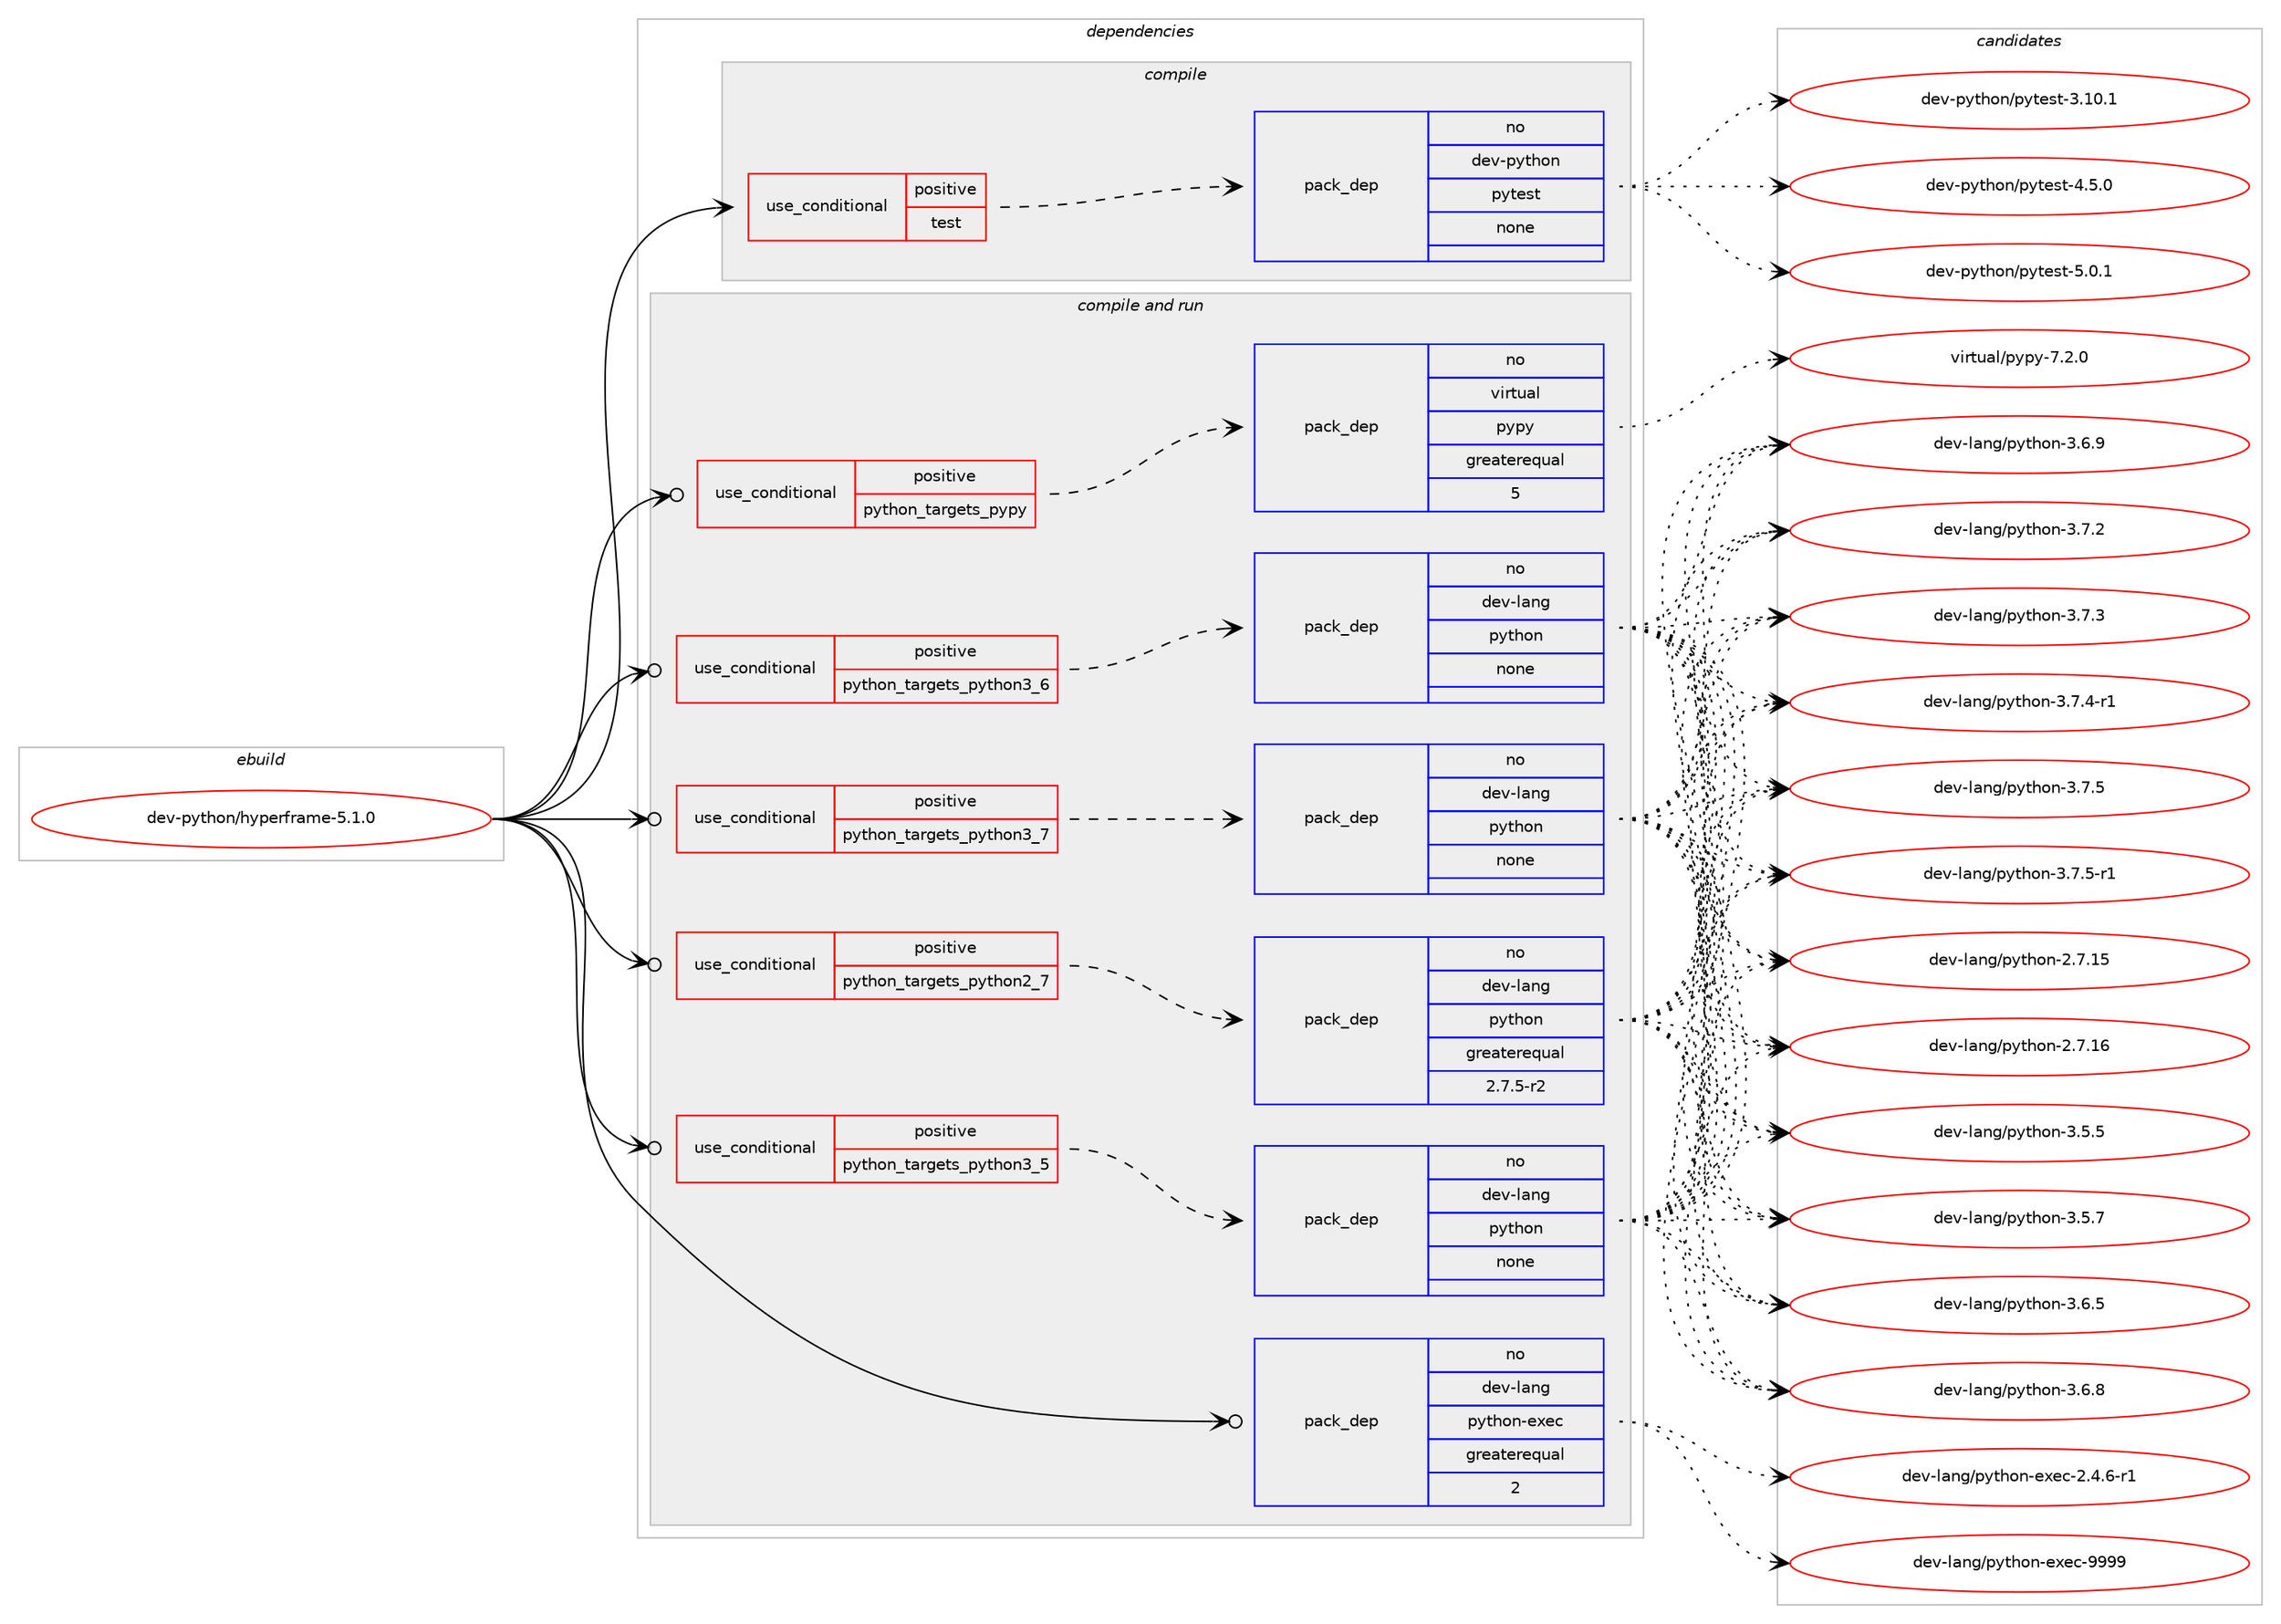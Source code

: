 digraph prolog {

# *************
# Graph options
# *************

newrank=true;
concentrate=true;
compound=true;
graph [rankdir=LR,fontname=Helvetica,fontsize=10,ranksep=1.5];#, ranksep=2.5, nodesep=0.2];
edge  [arrowhead=vee];
node  [fontname=Helvetica,fontsize=10];

# **********
# The ebuild
# **********

subgraph cluster_leftcol {
color=gray;
rank=same;
label=<<i>ebuild</i>>;
id [label="dev-python/hyperframe-5.1.0", color=red, width=4, href="../dev-python/hyperframe-5.1.0.svg"];
}

# ****************
# The dependencies
# ****************

subgraph cluster_midcol {
color=gray;
label=<<i>dependencies</i>>;
subgraph cluster_compile {
fillcolor="#eeeeee";
style=filled;
label=<<i>compile</i>>;
subgraph cond140642 {
dependency608868 [label=<<TABLE BORDER="0" CELLBORDER="1" CELLSPACING="0" CELLPADDING="4"><TR><TD ROWSPAN="3" CELLPADDING="10">use_conditional</TD></TR><TR><TD>positive</TD></TR><TR><TD>test</TD></TR></TABLE>>, shape=none, color=red];
subgraph pack456427 {
dependency608869 [label=<<TABLE BORDER="0" CELLBORDER="1" CELLSPACING="0" CELLPADDING="4" WIDTH="220"><TR><TD ROWSPAN="6" CELLPADDING="30">pack_dep</TD></TR><TR><TD WIDTH="110">no</TD></TR><TR><TD>dev-python</TD></TR><TR><TD>pytest</TD></TR><TR><TD>none</TD></TR><TR><TD></TD></TR></TABLE>>, shape=none, color=blue];
}
dependency608868:e -> dependency608869:w [weight=20,style="dashed",arrowhead="vee"];
}
id:e -> dependency608868:w [weight=20,style="solid",arrowhead="vee"];
}
subgraph cluster_compileandrun {
fillcolor="#eeeeee";
style=filled;
label=<<i>compile and run</i>>;
subgraph cond140643 {
dependency608870 [label=<<TABLE BORDER="0" CELLBORDER="1" CELLSPACING="0" CELLPADDING="4"><TR><TD ROWSPAN="3" CELLPADDING="10">use_conditional</TD></TR><TR><TD>positive</TD></TR><TR><TD>python_targets_pypy</TD></TR></TABLE>>, shape=none, color=red];
subgraph pack456428 {
dependency608871 [label=<<TABLE BORDER="0" CELLBORDER="1" CELLSPACING="0" CELLPADDING="4" WIDTH="220"><TR><TD ROWSPAN="6" CELLPADDING="30">pack_dep</TD></TR><TR><TD WIDTH="110">no</TD></TR><TR><TD>virtual</TD></TR><TR><TD>pypy</TD></TR><TR><TD>greaterequal</TD></TR><TR><TD>5</TD></TR></TABLE>>, shape=none, color=blue];
}
dependency608870:e -> dependency608871:w [weight=20,style="dashed",arrowhead="vee"];
}
id:e -> dependency608870:w [weight=20,style="solid",arrowhead="odotvee"];
subgraph cond140644 {
dependency608872 [label=<<TABLE BORDER="0" CELLBORDER="1" CELLSPACING="0" CELLPADDING="4"><TR><TD ROWSPAN="3" CELLPADDING="10">use_conditional</TD></TR><TR><TD>positive</TD></TR><TR><TD>python_targets_python2_7</TD></TR></TABLE>>, shape=none, color=red];
subgraph pack456429 {
dependency608873 [label=<<TABLE BORDER="0" CELLBORDER="1" CELLSPACING="0" CELLPADDING="4" WIDTH="220"><TR><TD ROWSPAN="6" CELLPADDING="30">pack_dep</TD></TR><TR><TD WIDTH="110">no</TD></TR><TR><TD>dev-lang</TD></TR><TR><TD>python</TD></TR><TR><TD>greaterequal</TD></TR><TR><TD>2.7.5-r2</TD></TR></TABLE>>, shape=none, color=blue];
}
dependency608872:e -> dependency608873:w [weight=20,style="dashed",arrowhead="vee"];
}
id:e -> dependency608872:w [weight=20,style="solid",arrowhead="odotvee"];
subgraph cond140645 {
dependency608874 [label=<<TABLE BORDER="0" CELLBORDER="1" CELLSPACING="0" CELLPADDING="4"><TR><TD ROWSPAN="3" CELLPADDING="10">use_conditional</TD></TR><TR><TD>positive</TD></TR><TR><TD>python_targets_python3_5</TD></TR></TABLE>>, shape=none, color=red];
subgraph pack456430 {
dependency608875 [label=<<TABLE BORDER="0" CELLBORDER="1" CELLSPACING="0" CELLPADDING="4" WIDTH="220"><TR><TD ROWSPAN="6" CELLPADDING="30">pack_dep</TD></TR><TR><TD WIDTH="110">no</TD></TR><TR><TD>dev-lang</TD></TR><TR><TD>python</TD></TR><TR><TD>none</TD></TR><TR><TD></TD></TR></TABLE>>, shape=none, color=blue];
}
dependency608874:e -> dependency608875:w [weight=20,style="dashed",arrowhead="vee"];
}
id:e -> dependency608874:w [weight=20,style="solid",arrowhead="odotvee"];
subgraph cond140646 {
dependency608876 [label=<<TABLE BORDER="0" CELLBORDER="1" CELLSPACING="0" CELLPADDING="4"><TR><TD ROWSPAN="3" CELLPADDING="10">use_conditional</TD></TR><TR><TD>positive</TD></TR><TR><TD>python_targets_python3_6</TD></TR></TABLE>>, shape=none, color=red];
subgraph pack456431 {
dependency608877 [label=<<TABLE BORDER="0" CELLBORDER="1" CELLSPACING="0" CELLPADDING="4" WIDTH="220"><TR><TD ROWSPAN="6" CELLPADDING="30">pack_dep</TD></TR><TR><TD WIDTH="110">no</TD></TR><TR><TD>dev-lang</TD></TR><TR><TD>python</TD></TR><TR><TD>none</TD></TR><TR><TD></TD></TR></TABLE>>, shape=none, color=blue];
}
dependency608876:e -> dependency608877:w [weight=20,style="dashed",arrowhead="vee"];
}
id:e -> dependency608876:w [weight=20,style="solid",arrowhead="odotvee"];
subgraph cond140647 {
dependency608878 [label=<<TABLE BORDER="0" CELLBORDER="1" CELLSPACING="0" CELLPADDING="4"><TR><TD ROWSPAN="3" CELLPADDING="10">use_conditional</TD></TR><TR><TD>positive</TD></TR><TR><TD>python_targets_python3_7</TD></TR></TABLE>>, shape=none, color=red];
subgraph pack456432 {
dependency608879 [label=<<TABLE BORDER="0" CELLBORDER="1" CELLSPACING="0" CELLPADDING="4" WIDTH="220"><TR><TD ROWSPAN="6" CELLPADDING="30">pack_dep</TD></TR><TR><TD WIDTH="110">no</TD></TR><TR><TD>dev-lang</TD></TR><TR><TD>python</TD></TR><TR><TD>none</TD></TR><TR><TD></TD></TR></TABLE>>, shape=none, color=blue];
}
dependency608878:e -> dependency608879:w [weight=20,style="dashed",arrowhead="vee"];
}
id:e -> dependency608878:w [weight=20,style="solid",arrowhead="odotvee"];
subgraph pack456433 {
dependency608880 [label=<<TABLE BORDER="0" CELLBORDER="1" CELLSPACING="0" CELLPADDING="4" WIDTH="220"><TR><TD ROWSPAN="6" CELLPADDING="30">pack_dep</TD></TR><TR><TD WIDTH="110">no</TD></TR><TR><TD>dev-lang</TD></TR><TR><TD>python-exec</TD></TR><TR><TD>greaterequal</TD></TR><TR><TD>2</TD></TR></TABLE>>, shape=none, color=blue];
}
id:e -> dependency608880:w [weight=20,style="solid",arrowhead="odotvee"];
}
subgraph cluster_run {
fillcolor="#eeeeee";
style=filled;
label=<<i>run</i>>;
}
}

# **************
# The candidates
# **************

subgraph cluster_choices {
rank=same;
color=gray;
label=<<i>candidates</i>>;

subgraph choice456427 {
color=black;
nodesep=1;
choice100101118451121211161041111104711212111610111511645514649484649 [label="dev-python/pytest-3.10.1", color=red, width=4,href="../dev-python/pytest-3.10.1.svg"];
choice1001011184511212111610411111047112121116101115116455246534648 [label="dev-python/pytest-4.5.0", color=red, width=4,href="../dev-python/pytest-4.5.0.svg"];
choice1001011184511212111610411111047112121116101115116455346484649 [label="dev-python/pytest-5.0.1", color=red, width=4,href="../dev-python/pytest-5.0.1.svg"];
dependency608869:e -> choice100101118451121211161041111104711212111610111511645514649484649:w [style=dotted,weight="100"];
dependency608869:e -> choice1001011184511212111610411111047112121116101115116455246534648:w [style=dotted,weight="100"];
dependency608869:e -> choice1001011184511212111610411111047112121116101115116455346484649:w [style=dotted,weight="100"];
}
subgraph choice456428 {
color=black;
nodesep=1;
choice1181051141161179710847112121112121455546504648 [label="virtual/pypy-7.2.0", color=red, width=4,href="../virtual/pypy-7.2.0.svg"];
dependency608871:e -> choice1181051141161179710847112121112121455546504648:w [style=dotted,weight="100"];
}
subgraph choice456429 {
color=black;
nodesep=1;
choice10010111845108971101034711212111610411111045504655464953 [label="dev-lang/python-2.7.15", color=red, width=4,href="../dev-lang/python-2.7.15.svg"];
choice10010111845108971101034711212111610411111045504655464954 [label="dev-lang/python-2.7.16", color=red, width=4,href="../dev-lang/python-2.7.16.svg"];
choice100101118451089711010347112121116104111110455146534653 [label="dev-lang/python-3.5.5", color=red, width=4,href="../dev-lang/python-3.5.5.svg"];
choice100101118451089711010347112121116104111110455146534655 [label="dev-lang/python-3.5.7", color=red, width=4,href="../dev-lang/python-3.5.7.svg"];
choice100101118451089711010347112121116104111110455146544653 [label="dev-lang/python-3.6.5", color=red, width=4,href="../dev-lang/python-3.6.5.svg"];
choice100101118451089711010347112121116104111110455146544656 [label="dev-lang/python-3.6.8", color=red, width=4,href="../dev-lang/python-3.6.8.svg"];
choice100101118451089711010347112121116104111110455146544657 [label="dev-lang/python-3.6.9", color=red, width=4,href="../dev-lang/python-3.6.9.svg"];
choice100101118451089711010347112121116104111110455146554650 [label="dev-lang/python-3.7.2", color=red, width=4,href="../dev-lang/python-3.7.2.svg"];
choice100101118451089711010347112121116104111110455146554651 [label="dev-lang/python-3.7.3", color=red, width=4,href="../dev-lang/python-3.7.3.svg"];
choice1001011184510897110103471121211161041111104551465546524511449 [label="dev-lang/python-3.7.4-r1", color=red, width=4,href="../dev-lang/python-3.7.4-r1.svg"];
choice100101118451089711010347112121116104111110455146554653 [label="dev-lang/python-3.7.5", color=red, width=4,href="../dev-lang/python-3.7.5.svg"];
choice1001011184510897110103471121211161041111104551465546534511449 [label="dev-lang/python-3.7.5-r1", color=red, width=4,href="../dev-lang/python-3.7.5-r1.svg"];
dependency608873:e -> choice10010111845108971101034711212111610411111045504655464953:w [style=dotted,weight="100"];
dependency608873:e -> choice10010111845108971101034711212111610411111045504655464954:w [style=dotted,weight="100"];
dependency608873:e -> choice100101118451089711010347112121116104111110455146534653:w [style=dotted,weight="100"];
dependency608873:e -> choice100101118451089711010347112121116104111110455146534655:w [style=dotted,weight="100"];
dependency608873:e -> choice100101118451089711010347112121116104111110455146544653:w [style=dotted,weight="100"];
dependency608873:e -> choice100101118451089711010347112121116104111110455146544656:w [style=dotted,weight="100"];
dependency608873:e -> choice100101118451089711010347112121116104111110455146544657:w [style=dotted,weight="100"];
dependency608873:e -> choice100101118451089711010347112121116104111110455146554650:w [style=dotted,weight="100"];
dependency608873:e -> choice100101118451089711010347112121116104111110455146554651:w [style=dotted,weight="100"];
dependency608873:e -> choice1001011184510897110103471121211161041111104551465546524511449:w [style=dotted,weight="100"];
dependency608873:e -> choice100101118451089711010347112121116104111110455146554653:w [style=dotted,weight="100"];
dependency608873:e -> choice1001011184510897110103471121211161041111104551465546534511449:w [style=dotted,weight="100"];
}
subgraph choice456430 {
color=black;
nodesep=1;
choice10010111845108971101034711212111610411111045504655464953 [label="dev-lang/python-2.7.15", color=red, width=4,href="../dev-lang/python-2.7.15.svg"];
choice10010111845108971101034711212111610411111045504655464954 [label="dev-lang/python-2.7.16", color=red, width=4,href="../dev-lang/python-2.7.16.svg"];
choice100101118451089711010347112121116104111110455146534653 [label="dev-lang/python-3.5.5", color=red, width=4,href="../dev-lang/python-3.5.5.svg"];
choice100101118451089711010347112121116104111110455146534655 [label="dev-lang/python-3.5.7", color=red, width=4,href="../dev-lang/python-3.5.7.svg"];
choice100101118451089711010347112121116104111110455146544653 [label="dev-lang/python-3.6.5", color=red, width=4,href="../dev-lang/python-3.6.5.svg"];
choice100101118451089711010347112121116104111110455146544656 [label="dev-lang/python-3.6.8", color=red, width=4,href="../dev-lang/python-3.6.8.svg"];
choice100101118451089711010347112121116104111110455146544657 [label="dev-lang/python-3.6.9", color=red, width=4,href="../dev-lang/python-3.6.9.svg"];
choice100101118451089711010347112121116104111110455146554650 [label="dev-lang/python-3.7.2", color=red, width=4,href="../dev-lang/python-3.7.2.svg"];
choice100101118451089711010347112121116104111110455146554651 [label="dev-lang/python-3.7.3", color=red, width=4,href="../dev-lang/python-3.7.3.svg"];
choice1001011184510897110103471121211161041111104551465546524511449 [label="dev-lang/python-3.7.4-r1", color=red, width=4,href="../dev-lang/python-3.7.4-r1.svg"];
choice100101118451089711010347112121116104111110455146554653 [label="dev-lang/python-3.7.5", color=red, width=4,href="../dev-lang/python-3.7.5.svg"];
choice1001011184510897110103471121211161041111104551465546534511449 [label="dev-lang/python-3.7.5-r1", color=red, width=4,href="../dev-lang/python-3.7.5-r1.svg"];
dependency608875:e -> choice10010111845108971101034711212111610411111045504655464953:w [style=dotted,weight="100"];
dependency608875:e -> choice10010111845108971101034711212111610411111045504655464954:w [style=dotted,weight="100"];
dependency608875:e -> choice100101118451089711010347112121116104111110455146534653:w [style=dotted,weight="100"];
dependency608875:e -> choice100101118451089711010347112121116104111110455146534655:w [style=dotted,weight="100"];
dependency608875:e -> choice100101118451089711010347112121116104111110455146544653:w [style=dotted,weight="100"];
dependency608875:e -> choice100101118451089711010347112121116104111110455146544656:w [style=dotted,weight="100"];
dependency608875:e -> choice100101118451089711010347112121116104111110455146544657:w [style=dotted,weight="100"];
dependency608875:e -> choice100101118451089711010347112121116104111110455146554650:w [style=dotted,weight="100"];
dependency608875:e -> choice100101118451089711010347112121116104111110455146554651:w [style=dotted,weight="100"];
dependency608875:e -> choice1001011184510897110103471121211161041111104551465546524511449:w [style=dotted,weight="100"];
dependency608875:e -> choice100101118451089711010347112121116104111110455146554653:w [style=dotted,weight="100"];
dependency608875:e -> choice1001011184510897110103471121211161041111104551465546534511449:w [style=dotted,weight="100"];
}
subgraph choice456431 {
color=black;
nodesep=1;
choice10010111845108971101034711212111610411111045504655464953 [label="dev-lang/python-2.7.15", color=red, width=4,href="../dev-lang/python-2.7.15.svg"];
choice10010111845108971101034711212111610411111045504655464954 [label="dev-lang/python-2.7.16", color=red, width=4,href="../dev-lang/python-2.7.16.svg"];
choice100101118451089711010347112121116104111110455146534653 [label="dev-lang/python-3.5.5", color=red, width=4,href="../dev-lang/python-3.5.5.svg"];
choice100101118451089711010347112121116104111110455146534655 [label="dev-lang/python-3.5.7", color=red, width=4,href="../dev-lang/python-3.5.7.svg"];
choice100101118451089711010347112121116104111110455146544653 [label="dev-lang/python-3.6.5", color=red, width=4,href="../dev-lang/python-3.6.5.svg"];
choice100101118451089711010347112121116104111110455146544656 [label="dev-lang/python-3.6.8", color=red, width=4,href="../dev-lang/python-3.6.8.svg"];
choice100101118451089711010347112121116104111110455146544657 [label="dev-lang/python-3.6.9", color=red, width=4,href="../dev-lang/python-3.6.9.svg"];
choice100101118451089711010347112121116104111110455146554650 [label="dev-lang/python-3.7.2", color=red, width=4,href="../dev-lang/python-3.7.2.svg"];
choice100101118451089711010347112121116104111110455146554651 [label="dev-lang/python-3.7.3", color=red, width=4,href="../dev-lang/python-3.7.3.svg"];
choice1001011184510897110103471121211161041111104551465546524511449 [label="dev-lang/python-3.7.4-r1", color=red, width=4,href="../dev-lang/python-3.7.4-r1.svg"];
choice100101118451089711010347112121116104111110455146554653 [label="dev-lang/python-3.7.5", color=red, width=4,href="../dev-lang/python-3.7.5.svg"];
choice1001011184510897110103471121211161041111104551465546534511449 [label="dev-lang/python-3.7.5-r1", color=red, width=4,href="../dev-lang/python-3.7.5-r1.svg"];
dependency608877:e -> choice10010111845108971101034711212111610411111045504655464953:w [style=dotted,weight="100"];
dependency608877:e -> choice10010111845108971101034711212111610411111045504655464954:w [style=dotted,weight="100"];
dependency608877:e -> choice100101118451089711010347112121116104111110455146534653:w [style=dotted,weight="100"];
dependency608877:e -> choice100101118451089711010347112121116104111110455146534655:w [style=dotted,weight="100"];
dependency608877:e -> choice100101118451089711010347112121116104111110455146544653:w [style=dotted,weight="100"];
dependency608877:e -> choice100101118451089711010347112121116104111110455146544656:w [style=dotted,weight="100"];
dependency608877:e -> choice100101118451089711010347112121116104111110455146544657:w [style=dotted,weight="100"];
dependency608877:e -> choice100101118451089711010347112121116104111110455146554650:w [style=dotted,weight="100"];
dependency608877:e -> choice100101118451089711010347112121116104111110455146554651:w [style=dotted,weight="100"];
dependency608877:e -> choice1001011184510897110103471121211161041111104551465546524511449:w [style=dotted,weight="100"];
dependency608877:e -> choice100101118451089711010347112121116104111110455146554653:w [style=dotted,weight="100"];
dependency608877:e -> choice1001011184510897110103471121211161041111104551465546534511449:w [style=dotted,weight="100"];
}
subgraph choice456432 {
color=black;
nodesep=1;
choice10010111845108971101034711212111610411111045504655464953 [label="dev-lang/python-2.7.15", color=red, width=4,href="../dev-lang/python-2.7.15.svg"];
choice10010111845108971101034711212111610411111045504655464954 [label="dev-lang/python-2.7.16", color=red, width=4,href="../dev-lang/python-2.7.16.svg"];
choice100101118451089711010347112121116104111110455146534653 [label="dev-lang/python-3.5.5", color=red, width=4,href="../dev-lang/python-3.5.5.svg"];
choice100101118451089711010347112121116104111110455146534655 [label="dev-lang/python-3.5.7", color=red, width=4,href="../dev-lang/python-3.5.7.svg"];
choice100101118451089711010347112121116104111110455146544653 [label="dev-lang/python-3.6.5", color=red, width=4,href="../dev-lang/python-3.6.5.svg"];
choice100101118451089711010347112121116104111110455146544656 [label="dev-lang/python-3.6.8", color=red, width=4,href="../dev-lang/python-3.6.8.svg"];
choice100101118451089711010347112121116104111110455146544657 [label="dev-lang/python-3.6.9", color=red, width=4,href="../dev-lang/python-3.6.9.svg"];
choice100101118451089711010347112121116104111110455146554650 [label="dev-lang/python-3.7.2", color=red, width=4,href="../dev-lang/python-3.7.2.svg"];
choice100101118451089711010347112121116104111110455146554651 [label="dev-lang/python-3.7.3", color=red, width=4,href="../dev-lang/python-3.7.3.svg"];
choice1001011184510897110103471121211161041111104551465546524511449 [label="dev-lang/python-3.7.4-r1", color=red, width=4,href="../dev-lang/python-3.7.4-r1.svg"];
choice100101118451089711010347112121116104111110455146554653 [label="dev-lang/python-3.7.5", color=red, width=4,href="../dev-lang/python-3.7.5.svg"];
choice1001011184510897110103471121211161041111104551465546534511449 [label="dev-lang/python-3.7.5-r1", color=red, width=4,href="../dev-lang/python-3.7.5-r1.svg"];
dependency608879:e -> choice10010111845108971101034711212111610411111045504655464953:w [style=dotted,weight="100"];
dependency608879:e -> choice10010111845108971101034711212111610411111045504655464954:w [style=dotted,weight="100"];
dependency608879:e -> choice100101118451089711010347112121116104111110455146534653:w [style=dotted,weight="100"];
dependency608879:e -> choice100101118451089711010347112121116104111110455146534655:w [style=dotted,weight="100"];
dependency608879:e -> choice100101118451089711010347112121116104111110455146544653:w [style=dotted,weight="100"];
dependency608879:e -> choice100101118451089711010347112121116104111110455146544656:w [style=dotted,weight="100"];
dependency608879:e -> choice100101118451089711010347112121116104111110455146544657:w [style=dotted,weight="100"];
dependency608879:e -> choice100101118451089711010347112121116104111110455146554650:w [style=dotted,weight="100"];
dependency608879:e -> choice100101118451089711010347112121116104111110455146554651:w [style=dotted,weight="100"];
dependency608879:e -> choice1001011184510897110103471121211161041111104551465546524511449:w [style=dotted,weight="100"];
dependency608879:e -> choice100101118451089711010347112121116104111110455146554653:w [style=dotted,weight="100"];
dependency608879:e -> choice1001011184510897110103471121211161041111104551465546534511449:w [style=dotted,weight="100"];
}
subgraph choice456433 {
color=black;
nodesep=1;
choice10010111845108971101034711212111610411111045101120101994550465246544511449 [label="dev-lang/python-exec-2.4.6-r1", color=red, width=4,href="../dev-lang/python-exec-2.4.6-r1.svg"];
choice10010111845108971101034711212111610411111045101120101994557575757 [label="dev-lang/python-exec-9999", color=red, width=4,href="../dev-lang/python-exec-9999.svg"];
dependency608880:e -> choice10010111845108971101034711212111610411111045101120101994550465246544511449:w [style=dotted,weight="100"];
dependency608880:e -> choice10010111845108971101034711212111610411111045101120101994557575757:w [style=dotted,weight="100"];
}
}

}
